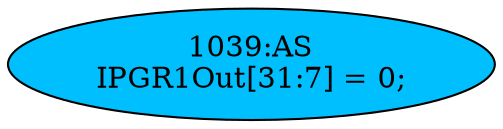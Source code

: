 strict digraph "" {
	node [label="\N"];
	"1039:AS"	 [ast="<pyverilog.vparser.ast.Assign object at 0x7fbdee0462d0>",
		def_var="['IPGR1Out']",
		fillcolor=deepskyblue,
		label="1039:AS
IPGR1Out[31:7] = 0;",
		statements="[]",
		style=filled,
		typ=Assign,
		use_var="[]"];
}
